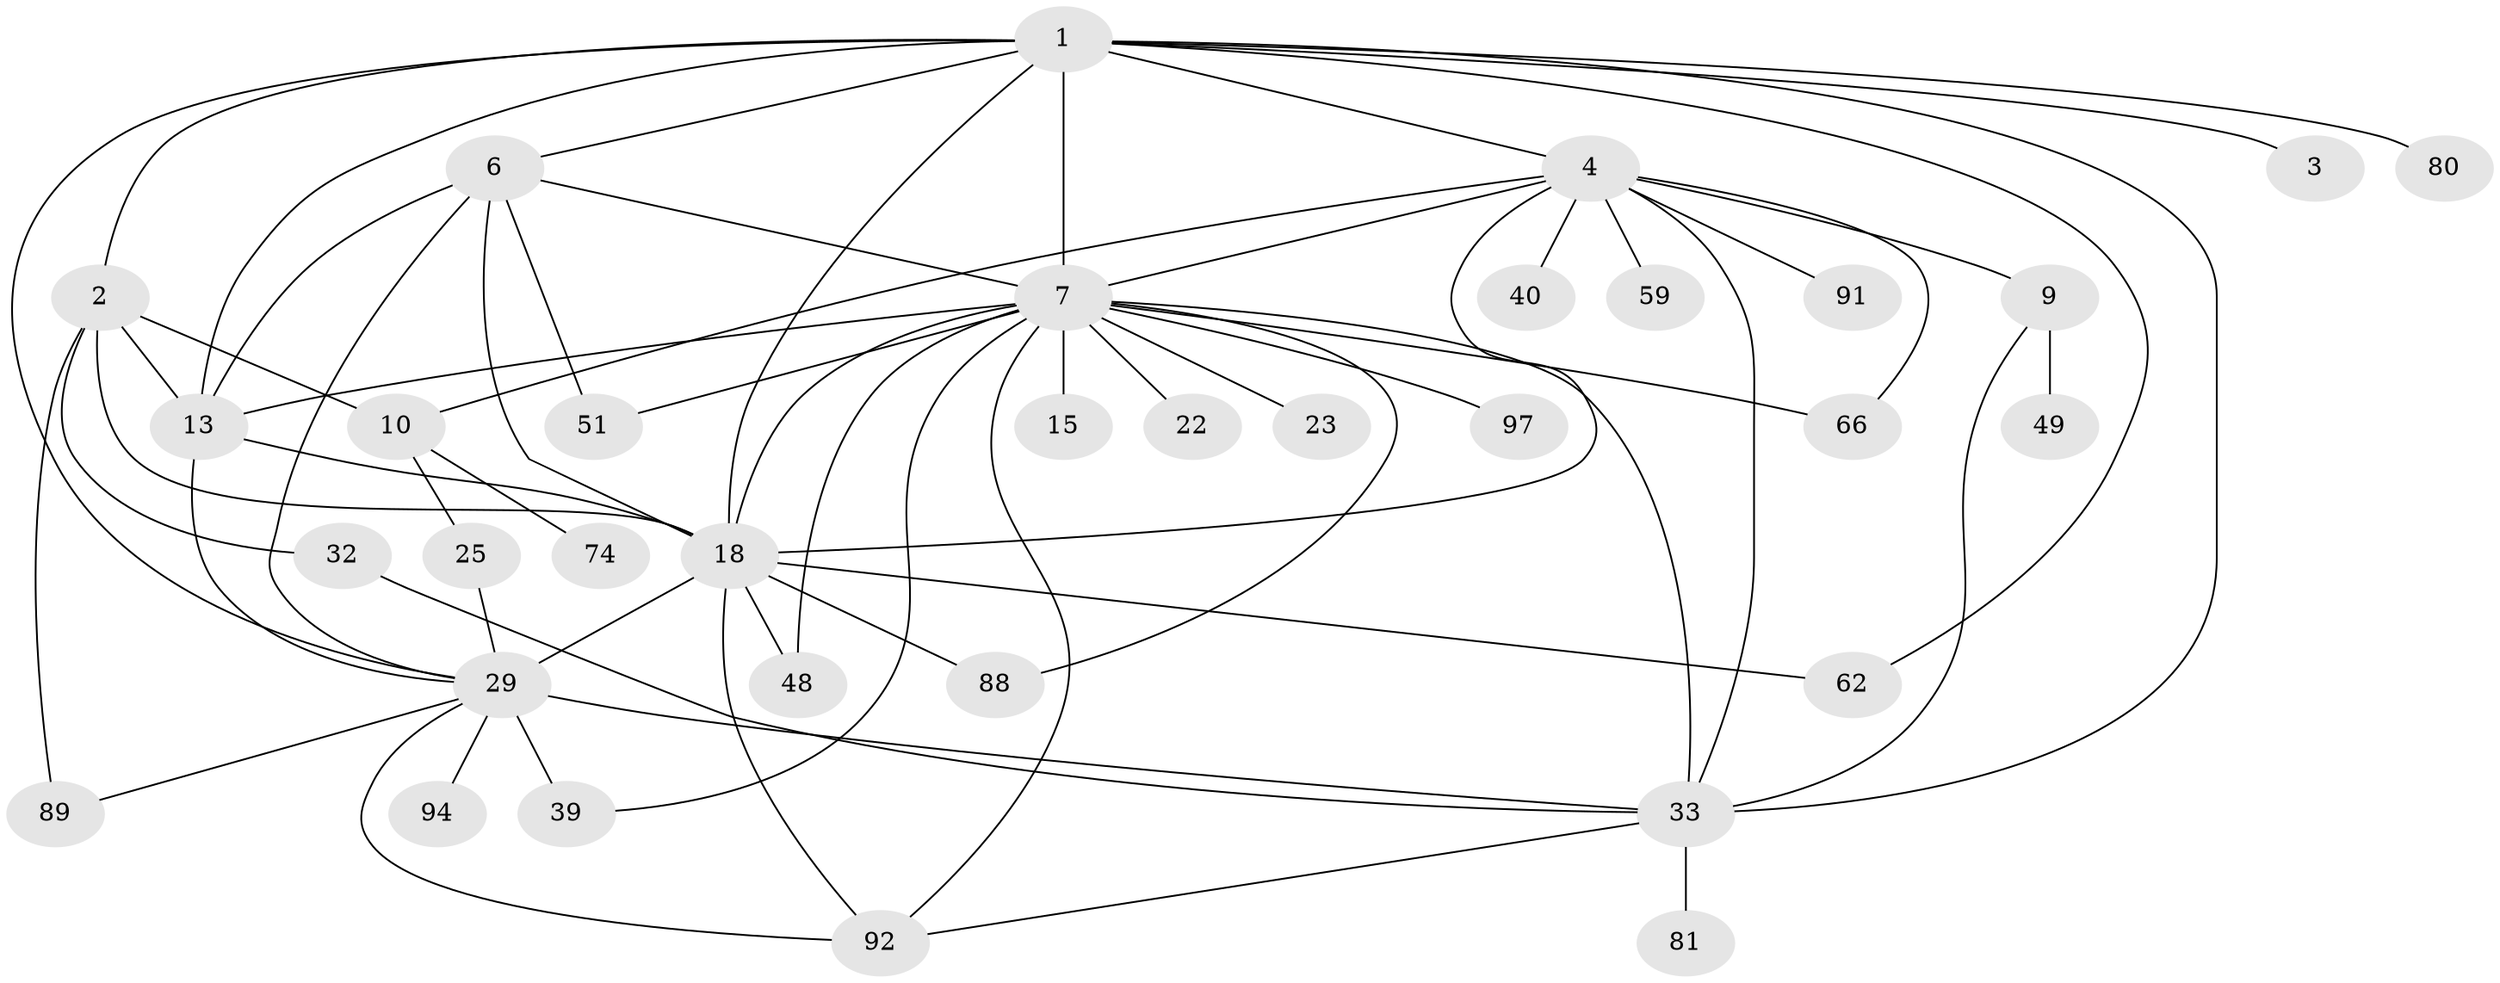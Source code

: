 // original degree distribution, {8: 0.02608695652173913, 3: 0.17391304347826086, 4: 0.11304347826086956, 5: 0.06956521739130435, 1: 0.30434782608695654, 7: 0.02608695652173913, 2: 0.2608695652173913, 6: 0.02608695652173913}
// Generated by graph-tools (version 1.1) at 2025/16/03/04/25 18:16:53]
// undirected, 34 vertices, 63 edges
graph export_dot {
graph [start="1"]
  node [color=gray90,style=filled];
  1 [super="+17+12+19"];
  2 [super="+11+28+112"];
  3 [super="+37+14"];
  4 [super="+44+5"];
  6 [super="+85+42+46"];
  7 [super="+8+65"];
  9 [super="+27"];
  10 [super="+16"];
  13 [super="+67+73+60+35"];
  15;
  18 [super="+53+47+26+69+57"];
  22 [super="+79"];
  23 [super="+82"];
  25 [super="+70"];
  29 [super="+63+30+58+104+43"];
  32 [super="+50"];
  33 [super="+64+71"];
  39;
  40;
  48 [super="+68+56"];
  49;
  51;
  59;
  62 [super="+96"];
  66 [super="+76+87"];
  74;
  80;
  81;
  88 [super="+90"];
  89 [super="+98"];
  91;
  92;
  94;
  97;
  1 -- 2;
  1 -- 3;
  1 -- 4;
  1 -- 6;
  1 -- 7;
  1 -- 80;
  1 -- 62;
  1 -- 33;
  1 -- 18;
  1 -- 29;
  1 -- 13;
  2 -- 13;
  2 -- 32;
  2 -- 18;
  2 -- 89;
  2 -- 10;
  4 -- 9;
  4 -- 33;
  4 -- 18;
  4 -- 66;
  4 -- 7;
  4 -- 59;
  4 -- 40;
  4 -- 10;
  4 -- 91;
  6 -- 18 [weight=3];
  6 -- 7 [weight=2];
  6 -- 29;
  6 -- 13;
  6 -- 51;
  7 -- 66;
  7 -- 15;
  7 -- 18 [weight=2];
  7 -- 22;
  7 -- 23;
  7 -- 88;
  7 -- 92;
  7 -- 33 [weight=3];
  7 -- 97;
  7 -- 39;
  7 -- 48;
  7 -- 51;
  7 -- 13;
  9 -- 49;
  9 -- 33;
  10 -- 25;
  10 -- 74;
  13 -- 18;
  13 -- 29;
  18 -- 92;
  18 -- 88;
  18 -- 48;
  18 -- 29 [weight=4];
  18 -- 62;
  25 -- 29;
  29 -- 89;
  29 -- 92;
  29 -- 94;
  29 -- 39;
  29 -- 33 [weight=2];
  32 -- 33;
  33 -- 81;
  33 -- 92;
}
